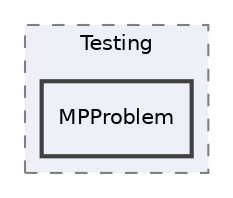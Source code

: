 digraph "MPProblem"
{
 // LATEX_PDF_SIZE
  edge [fontname="Helvetica",fontsize="10",labelfontname="Helvetica",labelfontsize="10"];
  node [fontname="Helvetica",fontsize="10",shape=record];
  compound=true
  subgraph clusterdir_7bc139886e88355a58c3775159c26e9a {
    graph [ bgcolor="#edf0f7", pencolor="grey50", style="filled,dashed,", label="Testing", fontname="Helvetica", fontsize="10", URL="dir_7bc139886e88355a58c3775159c26e9a.html"]
  dir_9d08910787896b658571f3843e369b60 [shape=box, label="MPProblem", style="filled,bold,", fillcolor="#edf0f7", color="grey25", URL="dir_9d08910787896b658571f3843e369b60.html"];
  }
}
